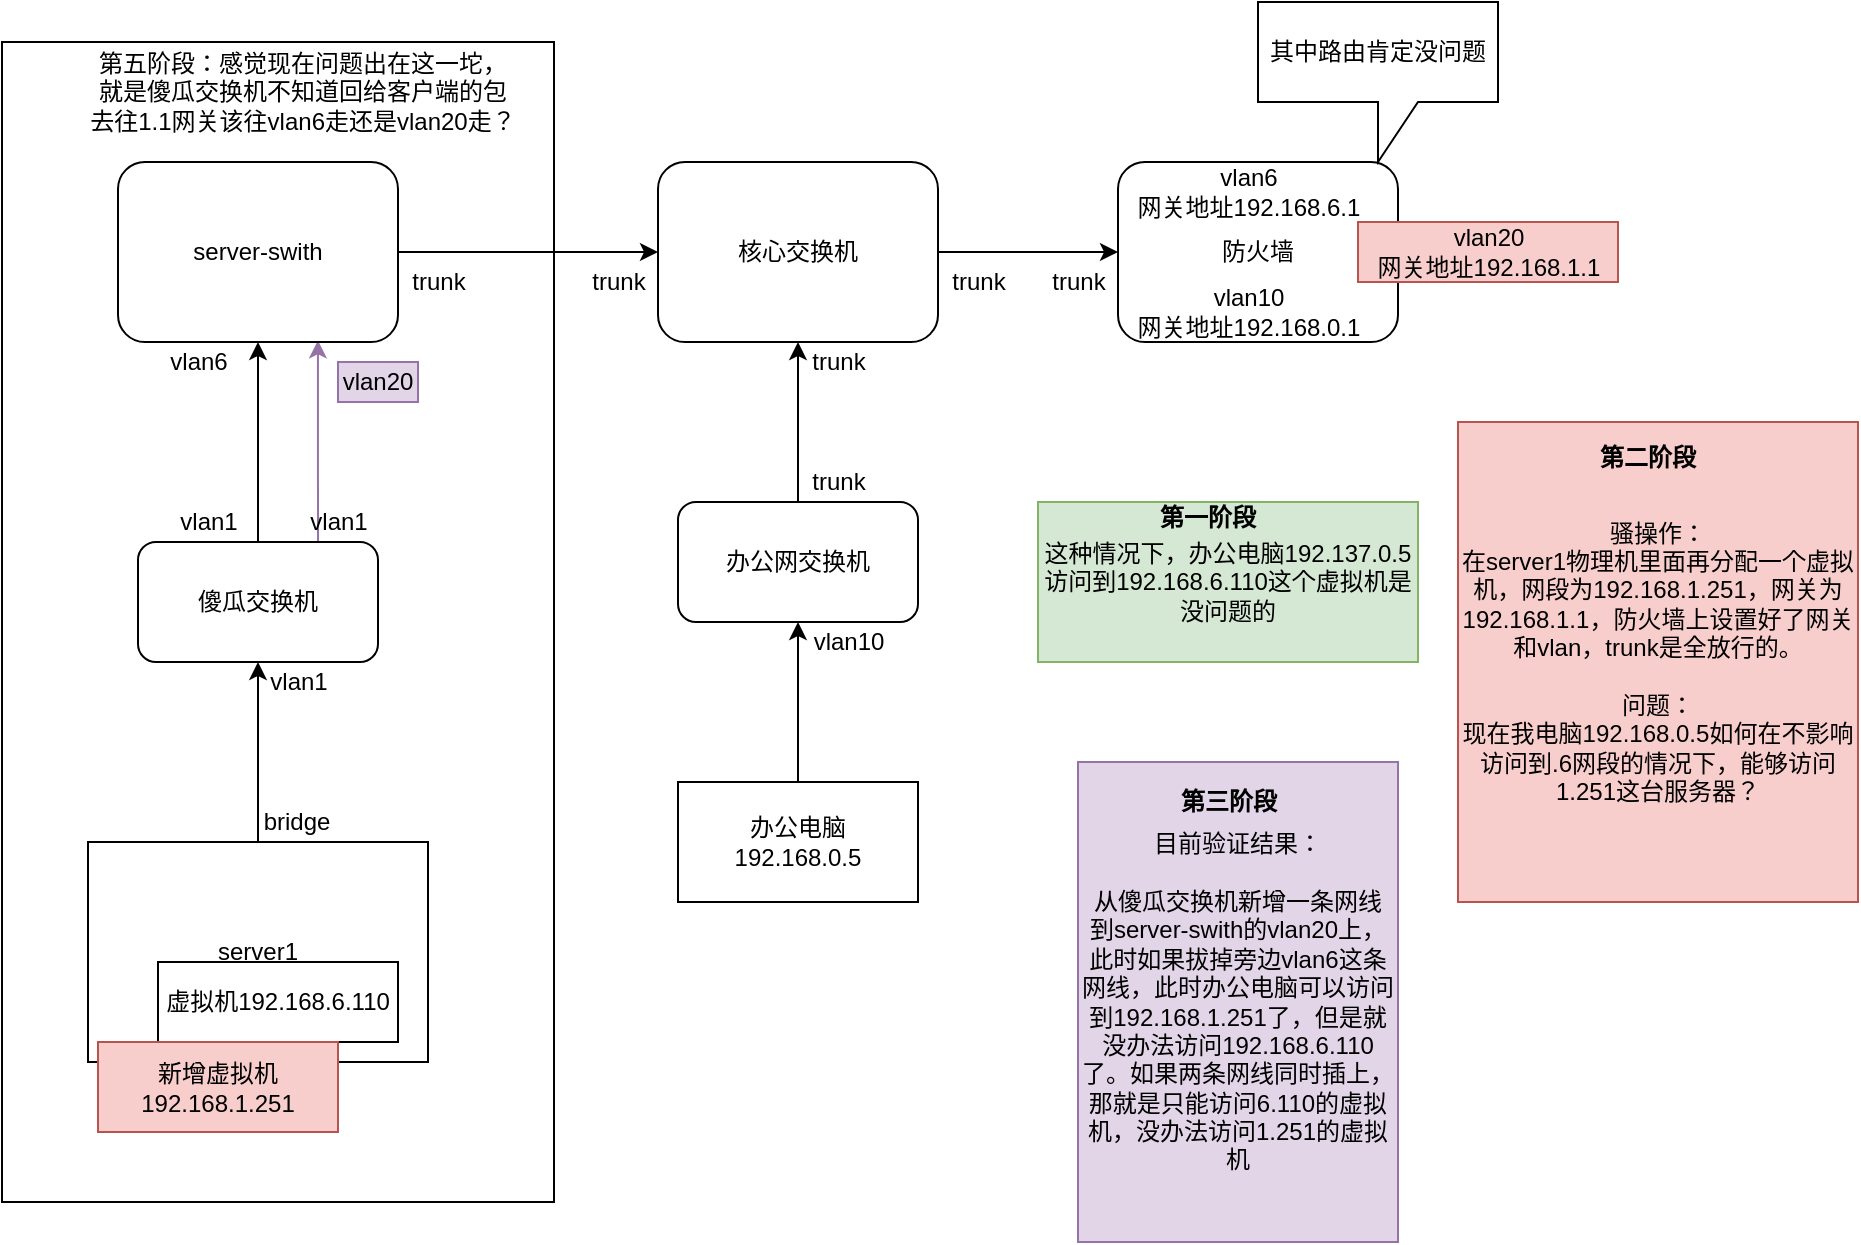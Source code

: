 <mxfile version="14.7.7" type="github">
  <diagram id="oZvrUA4AIRPvX7jO5bjR" name="Page-1">
    <mxGraphModel dx="1185" dy="635" grid="1" gridSize="10" guides="1" tooltips="1" connect="1" arrows="1" fold="1" page="1" pageScale="1" pageWidth="827" pageHeight="1169" math="0" shadow="0">
      <root>
        <mxCell id="0" />
        <mxCell id="1" parent="0" />
        <mxCell id="Wh2sE931mQzBKbUOHptG-44" value="" style="rounded=0;whiteSpace=wrap;html=1;" vertex="1" parent="1">
          <mxGeometry x="162" y="60" width="276" height="580" as="geometry" />
        </mxCell>
        <mxCell id="Wh2sE931mQzBKbUOHptG-9" style="edgeStyle=orthogonalEdgeStyle;rounded=0;orthogonalLoop=1;jettySize=auto;html=1;entryX=0.5;entryY=1;entryDx=0;entryDy=0;" edge="1" parent="1" source="Wh2sE931mQzBKbUOHptG-2" target="Wh2sE931mQzBKbUOHptG-8">
          <mxGeometry relative="1" as="geometry" />
        </mxCell>
        <mxCell id="Wh2sE931mQzBKbUOHptG-34" style="edgeStyle=orthogonalEdgeStyle;rounded=0;orthogonalLoop=1;jettySize=auto;html=1;exitX=0.75;exitY=0;exitDx=0;exitDy=0;entryX=0.714;entryY=0.991;entryDx=0;entryDy=0;entryPerimeter=0;fillColor=#e1d5e7;strokeColor=#9673a6;" edge="1" parent="1" source="Wh2sE931mQzBKbUOHptG-2" target="Wh2sE931mQzBKbUOHptG-8">
          <mxGeometry relative="1" as="geometry" />
        </mxCell>
        <mxCell id="Wh2sE931mQzBKbUOHptG-2" value="傻瓜交换机" style="rounded=1;whiteSpace=wrap;html=1;" vertex="1" parent="1">
          <mxGeometry x="230" y="310" width="120" height="60" as="geometry" />
        </mxCell>
        <mxCell id="Wh2sE931mQzBKbUOHptG-4" style="edgeStyle=orthogonalEdgeStyle;rounded=0;orthogonalLoop=1;jettySize=auto;html=1;" edge="1" parent="1" source="Wh2sE931mQzBKbUOHptG-3" target="Wh2sE931mQzBKbUOHptG-2">
          <mxGeometry relative="1" as="geometry" />
        </mxCell>
        <mxCell id="Wh2sE931mQzBKbUOHptG-3" value="server1" style="rounded=0;whiteSpace=wrap;html=1;" vertex="1" parent="1">
          <mxGeometry x="205" y="460" width="170" height="110" as="geometry" />
        </mxCell>
        <mxCell id="Wh2sE931mQzBKbUOHptG-5" value="bridge" style="text;html=1;align=center;verticalAlign=middle;resizable=0;points=[];autosize=1;strokeColor=none;" vertex="1" parent="1">
          <mxGeometry x="284" y="440" width="50" height="20" as="geometry" />
        </mxCell>
        <mxCell id="Wh2sE931mQzBKbUOHptG-6" value="vlan1" style="text;html=1;align=center;verticalAlign=middle;resizable=0;points=[];autosize=1;strokeColor=none;" vertex="1" parent="1">
          <mxGeometry x="290" y="370" width="40" height="20" as="geometry" />
        </mxCell>
        <mxCell id="Wh2sE931mQzBKbUOHptG-7" value="vlan1" style="text;html=1;align=center;verticalAlign=middle;resizable=0;points=[];autosize=1;strokeColor=none;" vertex="1" parent="1">
          <mxGeometry x="245" y="290" width="40" height="20" as="geometry" />
        </mxCell>
        <mxCell id="Wh2sE931mQzBKbUOHptG-12" style="edgeStyle=orthogonalEdgeStyle;rounded=0;orthogonalLoop=1;jettySize=auto;html=1;" edge="1" parent="1" source="Wh2sE931mQzBKbUOHptG-8" target="Wh2sE931mQzBKbUOHptG-11">
          <mxGeometry relative="1" as="geometry" />
        </mxCell>
        <mxCell id="Wh2sE931mQzBKbUOHptG-8" value="server-swith" style="rounded=1;whiteSpace=wrap;html=1;" vertex="1" parent="1">
          <mxGeometry x="220" y="120" width="140" height="90" as="geometry" />
        </mxCell>
        <mxCell id="Wh2sE931mQzBKbUOHptG-10" value="vlan6" style="text;html=1;align=center;verticalAlign=middle;resizable=0;points=[];autosize=1;strokeColor=none;" vertex="1" parent="1">
          <mxGeometry x="240" y="210" width="40" height="20" as="geometry" />
        </mxCell>
        <mxCell id="Wh2sE931mQzBKbUOHptG-16" style="edgeStyle=orthogonalEdgeStyle;rounded=0;orthogonalLoop=1;jettySize=auto;html=1;entryX=0;entryY=0.5;entryDx=0;entryDy=0;" edge="1" parent="1" source="Wh2sE931mQzBKbUOHptG-11" target="Wh2sE931mQzBKbUOHptG-15">
          <mxGeometry relative="1" as="geometry" />
        </mxCell>
        <mxCell id="Wh2sE931mQzBKbUOHptG-11" value="核心交换机" style="rounded=1;whiteSpace=wrap;html=1;" vertex="1" parent="1">
          <mxGeometry x="490" y="120" width="140" height="90" as="geometry" />
        </mxCell>
        <mxCell id="Wh2sE931mQzBKbUOHptG-13" value="trunk" style="text;html=1;align=center;verticalAlign=middle;resizable=0;points=[];autosize=1;strokeColor=none;" vertex="1" parent="1">
          <mxGeometry x="360" y="170" width="40" height="20" as="geometry" />
        </mxCell>
        <mxCell id="Wh2sE931mQzBKbUOHptG-14" value="trunk" style="text;html=1;align=center;verticalAlign=middle;resizable=0;points=[];autosize=1;strokeColor=none;" vertex="1" parent="1">
          <mxGeometry x="450" y="170" width="40" height="20" as="geometry" />
        </mxCell>
        <mxCell id="Wh2sE931mQzBKbUOHptG-15" value="防火墙" style="rounded=1;whiteSpace=wrap;html=1;" vertex="1" parent="1">
          <mxGeometry x="720" y="120" width="140" height="90" as="geometry" />
        </mxCell>
        <mxCell id="Wh2sE931mQzBKbUOHptG-17" value="trunk" style="text;html=1;align=center;verticalAlign=middle;resizable=0;points=[];autosize=1;strokeColor=none;" vertex="1" parent="1">
          <mxGeometry x="630" y="170" width="40" height="20" as="geometry" />
        </mxCell>
        <mxCell id="Wh2sE931mQzBKbUOHptG-18" value="trunk" style="text;html=1;align=center;verticalAlign=middle;resizable=0;points=[];autosize=1;strokeColor=none;" vertex="1" parent="1">
          <mxGeometry x="680" y="170" width="40" height="20" as="geometry" />
        </mxCell>
        <mxCell id="Wh2sE931mQzBKbUOHptG-19" value="vlan6&lt;br&gt;网关地址192.168.6.1" style="text;html=1;align=center;verticalAlign=middle;resizable=0;points=[];autosize=1;strokeColor=none;" vertex="1" parent="1">
          <mxGeometry x="720" y="120" width="130" height="30" as="geometry" />
        </mxCell>
        <mxCell id="Wh2sE931mQzBKbUOHptG-21" style="edgeStyle=orthogonalEdgeStyle;rounded=0;orthogonalLoop=1;jettySize=auto;html=1;entryX=0.5;entryY=1;entryDx=0;entryDy=0;" edge="1" parent="1" source="Wh2sE931mQzBKbUOHptG-20" target="Wh2sE931mQzBKbUOHptG-11">
          <mxGeometry relative="1" as="geometry" />
        </mxCell>
        <mxCell id="Wh2sE931mQzBKbUOHptG-20" value="办公网交换机" style="rounded=1;whiteSpace=wrap;html=1;" vertex="1" parent="1">
          <mxGeometry x="500" y="290" width="120" height="60" as="geometry" />
        </mxCell>
        <mxCell id="Wh2sE931mQzBKbUOHptG-22" value="trunk" style="text;html=1;align=center;verticalAlign=middle;resizable=0;points=[];autosize=1;strokeColor=none;" vertex="1" parent="1">
          <mxGeometry x="560" y="210" width="40" height="20" as="geometry" />
        </mxCell>
        <mxCell id="Wh2sE931mQzBKbUOHptG-23" value="trunk" style="text;html=1;align=center;verticalAlign=middle;resizable=0;points=[];autosize=1;strokeColor=none;" vertex="1" parent="1">
          <mxGeometry x="560" y="270" width="40" height="20" as="geometry" />
        </mxCell>
        <mxCell id="Wh2sE931mQzBKbUOHptG-25" style="edgeStyle=orthogonalEdgeStyle;rounded=0;orthogonalLoop=1;jettySize=auto;html=1;" edge="1" parent="1" source="Wh2sE931mQzBKbUOHptG-24" target="Wh2sE931mQzBKbUOHptG-20">
          <mxGeometry relative="1" as="geometry" />
        </mxCell>
        <mxCell id="Wh2sE931mQzBKbUOHptG-24" value="办公电脑&lt;br&gt;192.168.0.5" style="rounded=0;whiteSpace=wrap;html=1;" vertex="1" parent="1">
          <mxGeometry x="500" y="430" width="120" height="60" as="geometry" />
        </mxCell>
        <mxCell id="Wh2sE931mQzBKbUOHptG-26" value="vlan10" style="text;html=1;align=center;verticalAlign=middle;resizable=0;points=[];autosize=1;strokeColor=none;" vertex="1" parent="1">
          <mxGeometry x="560" y="350" width="50" height="20" as="geometry" />
        </mxCell>
        <mxCell id="Wh2sE931mQzBKbUOHptG-27" value="vlan10&lt;br&gt;网关地址192.168.0.1" style="text;html=1;align=center;verticalAlign=middle;resizable=0;points=[];autosize=1;strokeColor=none;" vertex="1" parent="1">
          <mxGeometry x="720" y="180" width="130" height="30" as="geometry" />
        </mxCell>
        <mxCell id="Wh2sE931mQzBKbUOHptG-28" value="其中路由肯定没问题" style="shape=callout;whiteSpace=wrap;html=1;perimeter=calloutPerimeter;" vertex="1" parent="1">
          <mxGeometry x="790" y="40" width="120" height="80" as="geometry" />
        </mxCell>
        <mxCell id="Wh2sE931mQzBKbUOHptG-29" value="这种情况下，办公电脑192.137.0.5访问到192.168.6.110这个虚拟机是没问题的" style="text;html=1;align=center;verticalAlign=middle;whiteSpace=wrap;rounded=0;fillColor=#d5e8d4;strokeColor=#82b366;" vertex="1" parent="1">
          <mxGeometry x="680" y="290" width="190" height="80" as="geometry" />
        </mxCell>
        <mxCell id="Wh2sE931mQzBKbUOHptG-30" value="虚拟机192.168.6.110" style="rounded=0;whiteSpace=wrap;html=1;" vertex="1" parent="1">
          <mxGeometry x="240" y="520" width="120" height="40" as="geometry" />
        </mxCell>
        <mxCell id="Wh2sE931mQzBKbUOHptG-31" value="新增虚拟机192.168.1.251" style="rounded=0;whiteSpace=wrap;html=1;fillColor=#f8cecc;strokeColor=#b85450;" vertex="1" parent="1">
          <mxGeometry x="210" y="560" width="120" height="45" as="geometry" />
        </mxCell>
        <mxCell id="Wh2sE931mQzBKbUOHptG-32" value="vlan20&lt;br&gt;网关地址192.168.1.1" style="text;html=1;align=center;verticalAlign=middle;resizable=0;points=[];autosize=1;strokeColor=#b85450;fillColor=#f8cecc;" vertex="1" parent="1">
          <mxGeometry x="840" y="150" width="130" height="30" as="geometry" />
        </mxCell>
        <mxCell id="Wh2sE931mQzBKbUOHptG-33" value="骚操作：&lt;br&gt;在server1物理机里面再分配一个虚拟机，网段为192.168.1.251，网关为192.168.1.1，防火墙上设置好了网关和vlan，trunk是全放行的。&lt;br&gt;&lt;br&gt;问题：&lt;br&gt;现在我电脑192.168.0.5如何在不影响访问到.6网段的情况下，能够访问1.251这台服务器？" style="text;html=1;strokeColor=#b85450;fillColor=#f8cecc;align=center;verticalAlign=middle;whiteSpace=wrap;rounded=0;" vertex="1" parent="1">
          <mxGeometry x="890" y="250" width="200" height="240" as="geometry" />
        </mxCell>
        <mxCell id="Wh2sE931mQzBKbUOHptG-35" value="vlan20" style="text;html=1;strokeColor=#9673a6;fillColor=#e1d5e7;align=center;verticalAlign=middle;whiteSpace=wrap;rounded=0;" vertex="1" parent="1">
          <mxGeometry x="330" y="220" width="40" height="20" as="geometry" />
        </mxCell>
        <mxCell id="Wh2sE931mQzBKbUOHptG-37" value="目前验证结果：&lt;br&gt;&lt;br&gt;从傻瓜交换机新增一条网线&lt;br&gt;到server-swith的vlan20上，此时如果拔掉旁边vlan6这条网线，此时办公电脑可以访问到192.168.1.251了，但是就没办法访问192.168.6.110了。如果两条网线同时插上，那就是只能访问6.110的虚拟机，没办法访问1.251的虚拟机" style="rounded=0;whiteSpace=wrap;html=1;fillColor=#e1d5e7;strokeColor=#9673a6;" vertex="1" parent="1">
          <mxGeometry x="700" y="420" width="160" height="240" as="geometry" />
        </mxCell>
        <mxCell id="Wh2sE931mQzBKbUOHptG-38" value="vlan1" style="text;html=1;align=center;verticalAlign=middle;resizable=0;points=[];autosize=1;strokeColor=none;" vertex="1" parent="1">
          <mxGeometry x="310" y="290" width="40" height="20" as="geometry" />
        </mxCell>
        <mxCell id="Wh2sE931mQzBKbUOHptG-41" value="第一阶段" style="text;html=1;strokeColor=none;fillColor=none;align=center;verticalAlign=middle;whiteSpace=wrap;rounded=0;fontStyle=1" vertex="1" parent="1">
          <mxGeometry x="730" y="283" width="70" height="30" as="geometry" />
        </mxCell>
        <mxCell id="Wh2sE931mQzBKbUOHptG-42" value="第二阶段" style="text;html=1;strokeColor=none;fillColor=none;align=center;verticalAlign=middle;whiteSpace=wrap;rounded=0;fontStyle=1" vertex="1" parent="1">
          <mxGeometry x="950" y="253" width="70" height="30" as="geometry" />
        </mxCell>
        <mxCell id="Wh2sE931mQzBKbUOHptG-43" value="第三阶段" style="text;html=1;align=center;verticalAlign=middle;resizable=0;points=[];autosize=1;strokeColor=none;fontStyle=1" vertex="1" parent="1">
          <mxGeometry x="745" y="430" width="60" height="20" as="geometry" />
        </mxCell>
        <mxCell id="Wh2sE931mQzBKbUOHptG-45" value="第五阶段：感觉现在问题出在这一坨，就是傻瓜交换机不知道回给客户端的包去往1.1网关该往vlan6走还是vlan20走？" style="text;html=1;strokeColor=none;fillColor=none;align=center;verticalAlign=middle;whiteSpace=wrap;rounded=0;" vertex="1" parent="1">
          <mxGeometry x="205" y="70" width="215" height="30" as="geometry" />
        </mxCell>
      </root>
    </mxGraphModel>
  </diagram>
</mxfile>
